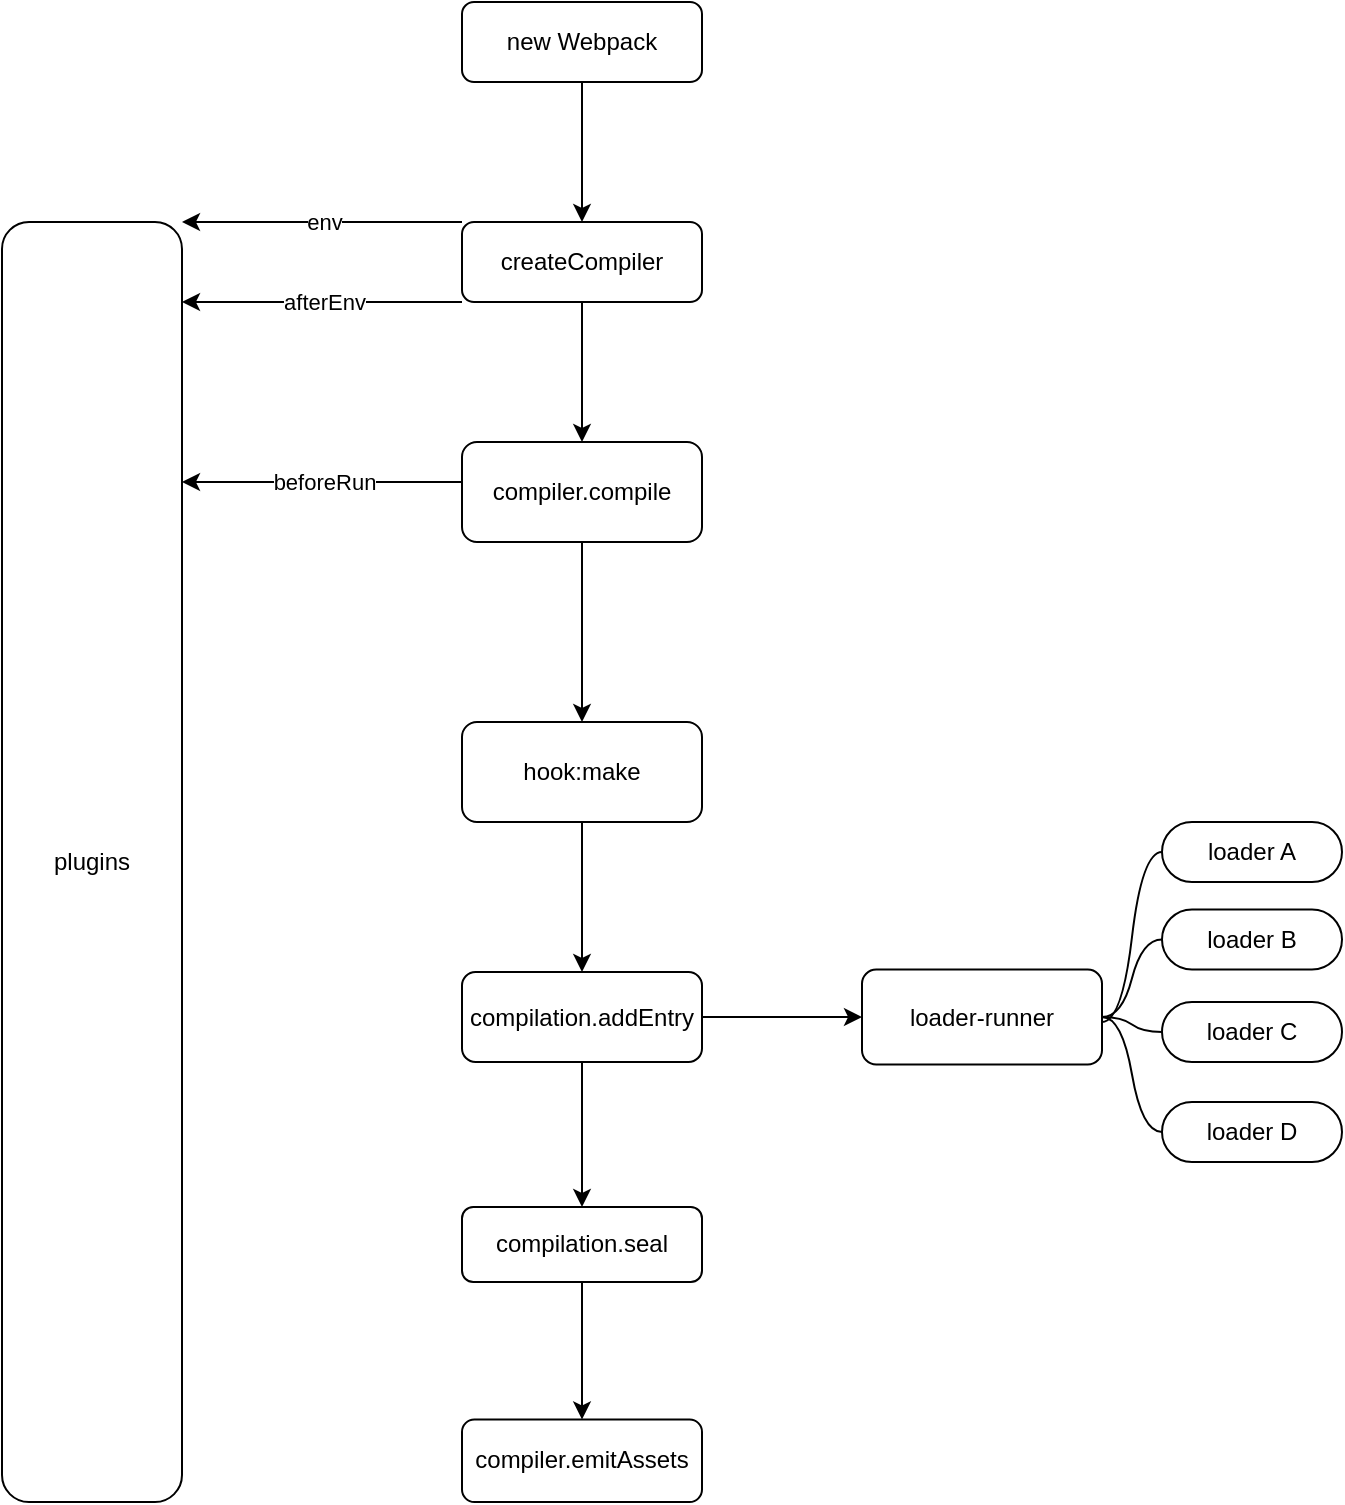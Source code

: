 <mxfile>
    <diagram id="CBOjkwSjW6BfTZU7D2Di" name="Page-1">
        <mxGraphModel dx="1339" dy="575" grid="1" gridSize="10" guides="1" tooltips="1" connect="1" arrows="1" fold="1" page="1" pageScale="1" pageWidth="850" pageHeight="1100" math="0" shadow="0">
            <root>
                <mxCell id="0"/>
                <mxCell id="1" parent="0"/>
                <mxCell id="5" value="" style="edgeStyle=none;html=1;" edge="1" parent="1" source="2" target="4">
                    <mxGeometry relative="1" as="geometry"/>
                </mxCell>
                <mxCell id="2" value="new Webpack" style="rounded=1;whiteSpace=wrap;html=1;" vertex="1" parent="1">
                    <mxGeometry x="320" y="20" width="120" height="40" as="geometry"/>
                </mxCell>
                <mxCell id="15" value="" style="edgeStyle=none;html=1;" edge="1" parent="1" source="4" target="14">
                    <mxGeometry relative="1" as="geometry"/>
                </mxCell>
                <mxCell id="4" value="createCompiler" style="whiteSpace=wrap;html=1;rounded=1;" vertex="1" parent="1">
                    <mxGeometry x="320" y="130" width="120" height="40" as="geometry"/>
                </mxCell>
                <mxCell id="7" value="plugins" style="rounded=1;whiteSpace=wrap;html=1;" vertex="1" parent="1">
                    <mxGeometry x="90" y="130" width="90" height="640" as="geometry"/>
                </mxCell>
                <mxCell id="9" value="" style="endArrow=classic;html=1;entryX=1;entryY=0;entryDx=0;entryDy=0;exitX=0;exitY=0;exitDx=0;exitDy=0;" edge="1" parent="1" source="4" target="7">
                    <mxGeometry relative="1" as="geometry">
                        <mxPoint x="210" y="130" as="sourcePoint"/>
                        <mxPoint x="310" y="130" as="targetPoint"/>
                    </mxGeometry>
                </mxCell>
                <mxCell id="10" value="env" style="edgeLabel;resizable=0;html=1;align=center;verticalAlign=middle;" connectable="0" vertex="1" parent="9">
                    <mxGeometry relative="1" as="geometry">
                        <mxPoint x="1" as="offset"/>
                    </mxGeometry>
                </mxCell>
                <mxCell id="12" value="" style="endArrow=classic;html=1;entryX=1;entryY=0;entryDx=0;entryDy=0;exitX=0;exitY=0;exitDx=0;exitDy=0;" edge="1" parent="1">
                    <mxGeometry relative="1" as="geometry">
                        <mxPoint x="320" y="170" as="sourcePoint"/>
                        <mxPoint x="180" y="170.0" as="targetPoint"/>
                    </mxGeometry>
                </mxCell>
                <mxCell id="13" value="afterEnv" style="edgeLabel;resizable=0;html=1;align=center;verticalAlign=middle;" connectable="0" vertex="1" parent="12">
                    <mxGeometry relative="1" as="geometry">
                        <mxPoint x="1" as="offset"/>
                    </mxGeometry>
                </mxCell>
                <mxCell id="20" value="" style="edgeStyle=none;html=1;" edge="1" parent="1" source="14" target="19">
                    <mxGeometry relative="1" as="geometry"/>
                </mxCell>
                <mxCell id="14" value="compiler.compile" style="whiteSpace=wrap;html=1;rounded=1;" vertex="1" parent="1">
                    <mxGeometry x="320" y="240" width="120" height="50" as="geometry"/>
                </mxCell>
                <mxCell id="17" value="" style="endArrow=classic;html=1;entryX=1;entryY=0;entryDx=0;entryDy=0;exitX=0;exitY=0;exitDx=0;exitDy=0;" edge="1" parent="1">
                    <mxGeometry relative="1" as="geometry">
                        <mxPoint x="320" y="260" as="sourcePoint"/>
                        <mxPoint x="180" y="260.0" as="targetPoint"/>
                    </mxGeometry>
                </mxCell>
                <mxCell id="18" value="beforeRun" style="edgeLabel;resizable=0;html=1;align=center;verticalAlign=middle;" connectable="0" vertex="1" parent="17">
                    <mxGeometry relative="1" as="geometry">
                        <mxPoint x="1" as="offset"/>
                    </mxGeometry>
                </mxCell>
                <mxCell id="22" value="" style="edgeStyle=none;html=1;" edge="1" parent="1" source="19" target="21">
                    <mxGeometry relative="1" as="geometry"/>
                </mxCell>
                <mxCell id="19" value="hook:make" style="whiteSpace=wrap;html=1;rounded=1;" vertex="1" parent="1">
                    <mxGeometry x="320" y="380" width="120" height="50" as="geometry"/>
                </mxCell>
                <mxCell id="24" value="" style="edgeStyle=none;html=1;" edge="1" parent="1" source="21" target="23">
                    <mxGeometry relative="1" as="geometry"/>
                </mxCell>
                <mxCell id="34" value="" style="edgeStyle=none;html=1;" edge="1" parent="1" source="21" target="33">
                    <mxGeometry relative="1" as="geometry"/>
                </mxCell>
                <mxCell id="21" value="compilation.addEntry" style="whiteSpace=wrap;html=1;rounded=1;" vertex="1" parent="1">
                    <mxGeometry x="320" y="505" width="120" height="45" as="geometry"/>
                </mxCell>
                <mxCell id="23" value="loader-runner" style="whiteSpace=wrap;html=1;rounded=1;" vertex="1" parent="1">
                    <mxGeometry x="520" y="503.75" width="120" height="47.5" as="geometry"/>
                </mxCell>
                <mxCell id="25" value="loader A" style="whiteSpace=wrap;html=1;rounded=1;arcSize=50;align=center;verticalAlign=middle;strokeWidth=1;autosize=1;spacing=4;treeFolding=1;treeMoving=1;newEdgeStyle={&quot;edgeStyle&quot;:&quot;entityRelationEdgeStyle&quot;,&quot;startArrow&quot;:&quot;none&quot;,&quot;endArrow&quot;:&quot;none&quot;,&quot;segment&quot;:10,&quot;curved&quot;:1,&quot;sourcePerimeterSpacing&quot;:0,&quot;targetPerimeterSpacing&quot;:0};" vertex="1" parent="1">
                    <mxGeometry x="670" y="430" width="90" height="30" as="geometry"/>
                </mxCell>
                <mxCell id="26" value="" style="edgeStyle=entityRelationEdgeStyle;startArrow=none;endArrow=none;segment=10;curved=1;sourcePerimeterSpacing=0;targetPerimeterSpacing=0;" edge="1" target="25" parent="1">
                    <mxGeometry relative="1" as="geometry">
                        <mxPoint x="640" y="530" as="sourcePoint"/>
                    </mxGeometry>
                </mxCell>
                <mxCell id="27" value="loader B" style="whiteSpace=wrap;html=1;rounded=1;arcSize=50;align=center;verticalAlign=middle;strokeWidth=1;autosize=1;spacing=4;treeFolding=1;treeMoving=1;newEdgeStyle={&quot;edgeStyle&quot;:&quot;entityRelationEdgeStyle&quot;,&quot;startArrow&quot;:&quot;none&quot;,&quot;endArrow&quot;:&quot;none&quot;,&quot;segment&quot;:10,&quot;curved&quot;:1,&quot;sourcePerimeterSpacing&quot;:0,&quot;targetPerimeterSpacing&quot;:0};" vertex="1" parent="1">
                    <mxGeometry x="670" y="473.75" width="90" height="30" as="geometry"/>
                </mxCell>
                <mxCell id="28" value="" style="edgeStyle=entityRelationEdgeStyle;startArrow=none;endArrow=none;segment=10;curved=1;sourcePerimeterSpacing=0;targetPerimeterSpacing=0;exitX=1;exitY=0.5;exitDx=0;exitDy=0;" edge="1" target="27" parent="1" source="23">
                    <mxGeometry relative="1" as="geometry">
                        <mxPoint x="640" y="565" as="sourcePoint"/>
                    </mxGeometry>
                </mxCell>
                <mxCell id="30" value="" style="edgeStyle=entityRelationEdgeStyle;html=1;startArrow=none;endArrow=none;segment=10;curved=1;sourcePerimeterSpacing=0;targetPerimeterSpacing=0;" edge="1" parent="1" source="29" target="23">
                    <mxGeometry relative="1" as="geometry"/>
                </mxCell>
                <mxCell id="29" value="loader C" style="whiteSpace=wrap;html=1;rounded=1;arcSize=50;align=center;verticalAlign=middle;strokeWidth=1;autosize=1;spacing=4;treeFolding=1;treeMoving=1;newEdgeStyle={&quot;edgeStyle&quot;:&quot;entityRelationEdgeStyle&quot;,&quot;startArrow&quot;:&quot;none&quot;,&quot;endArrow&quot;:&quot;none&quot;,&quot;segment&quot;:10,&quot;curved&quot;:1,&quot;sourcePerimeterSpacing&quot;:0,&quot;targetPerimeterSpacing&quot;:0};" vertex="1" parent="1">
                    <mxGeometry x="670" y="520" width="90" height="30" as="geometry"/>
                </mxCell>
                <mxCell id="32" style="edgeStyle=entityRelationEdgeStyle;html=1;startArrow=none;endArrow=none;segment=10;curved=1;sourcePerimeterSpacing=0;targetPerimeterSpacing=0;entryX=1;entryY=0.5;entryDx=0;entryDy=0;" edge="1" parent="1" source="31" target="23">
                    <mxGeometry relative="1" as="geometry"/>
                </mxCell>
                <mxCell id="31" value="loader D" style="whiteSpace=wrap;html=1;rounded=1;arcSize=50;align=center;verticalAlign=middle;strokeWidth=1;autosize=1;spacing=4;treeFolding=1;treeMoving=1;newEdgeStyle={&quot;edgeStyle&quot;:&quot;entityRelationEdgeStyle&quot;,&quot;startArrow&quot;:&quot;none&quot;,&quot;endArrow&quot;:&quot;none&quot;,&quot;segment&quot;:10,&quot;curved&quot;:1,&quot;sourcePerimeterSpacing&quot;:0,&quot;targetPerimeterSpacing&quot;:0};" vertex="1" parent="1">
                    <mxGeometry x="670" y="570" width="90" height="30" as="geometry"/>
                </mxCell>
                <mxCell id="36" value="" style="edgeStyle=none;html=1;" edge="1" parent="1" source="33" target="35">
                    <mxGeometry relative="1" as="geometry"/>
                </mxCell>
                <mxCell id="33" value="compilation.seal" style="whiteSpace=wrap;html=1;rounded=1;" vertex="1" parent="1">
                    <mxGeometry x="320" y="622.5" width="120" height="37.5" as="geometry"/>
                </mxCell>
                <mxCell id="35" value="compiler.emitAssets" style="whiteSpace=wrap;html=1;rounded=1;" vertex="1" parent="1">
                    <mxGeometry x="320" y="728.75" width="120" height="41.25" as="geometry"/>
                </mxCell>
            </root>
        </mxGraphModel>
    </diagram>
</mxfile>
